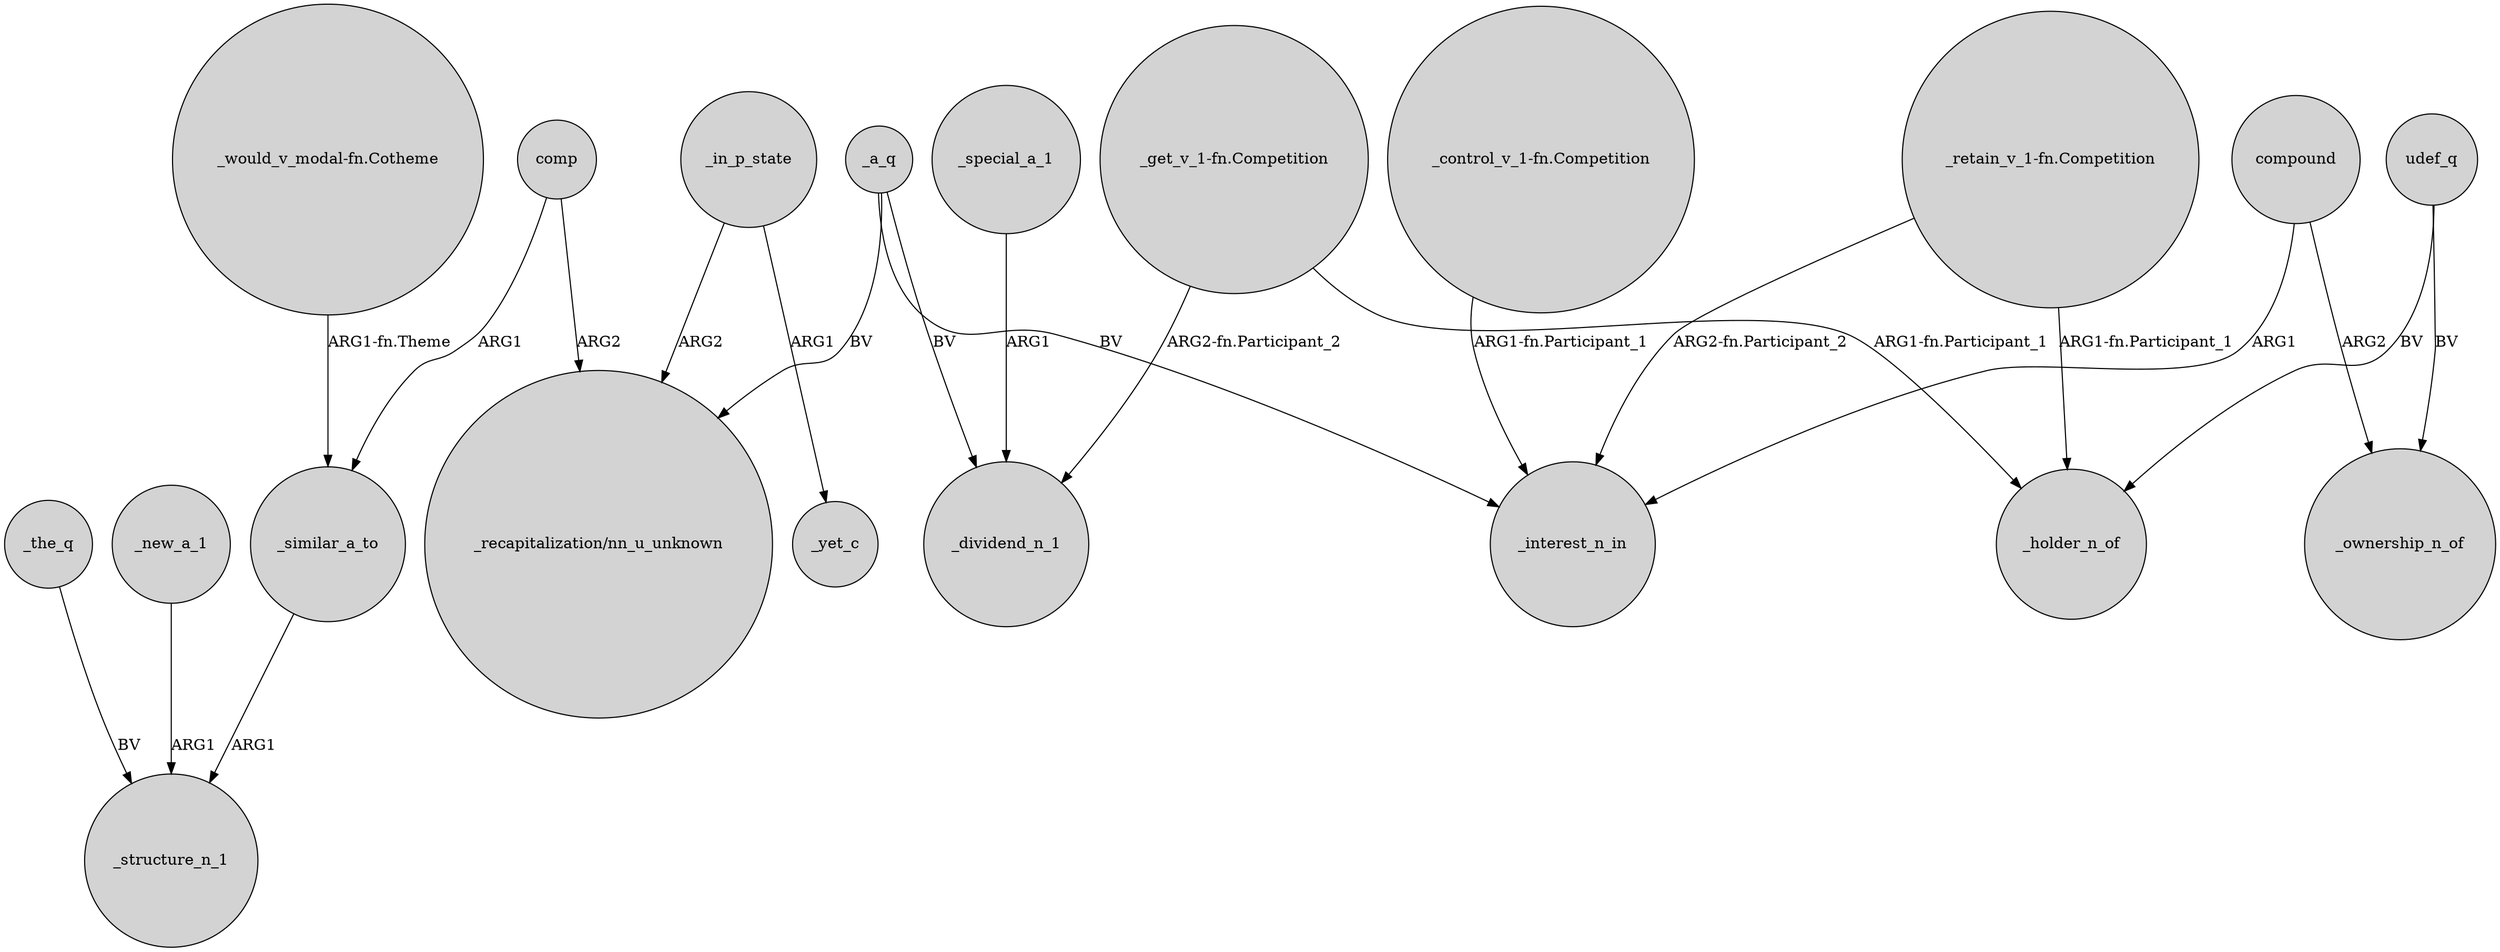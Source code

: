 digraph {
	node [shape=circle style=filled]
	_similar_a_to -> _structure_n_1 [label=ARG1]
	"_retain_v_1-fn.Competition" -> _holder_n_of [label="ARG1-fn.Participant_1"]
	_in_p_state -> "_recapitalization/nn_u_unknown" [label=ARG2]
	"_get_v_1-fn.Competition" -> _holder_n_of [label="ARG1-fn.Participant_1"]
	"_control_v_1-fn.Competition" -> _interest_n_in [label="ARG1-fn.Participant_1"]
	compound -> _interest_n_in [label=ARG1]
	_in_p_state -> _yet_c [label=ARG1]
	_a_q -> "_recapitalization/nn_u_unknown" [label=BV]
	"_would_v_modal-fn.Cotheme" -> _similar_a_to [label="ARG1-fn.Theme"]
	_a_q -> _interest_n_in [label=BV]
	_a_q -> _dividend_n_1 [label=BV]
	_the_q -> _structure_n_1 [label=BV]
	_special_a_1 -> _dividend_n_1 [label=ARG1]
	udef_q -> _ownership_n_of [label=BV]
	comp -> _similar_a_to [label=ARG1]
	_new_a_1 -> _structure_n_1 [label=ARG1]
	udef_q -> _holder_n_of [label=BV]
	comp -> "_recapitalization/nn_u_unknown" [label=ARG2]
	"_get_v_1-fn.Competition" -> _dividend_n_1 [label="ARG2-fn.Participant_2"]
	compound -> _ownership_n_of [label=ARG2]
	"_retain_v_1-fn.Competition" -> _interest_n_in [label="ARG2-fn.Participant_2"]
}

